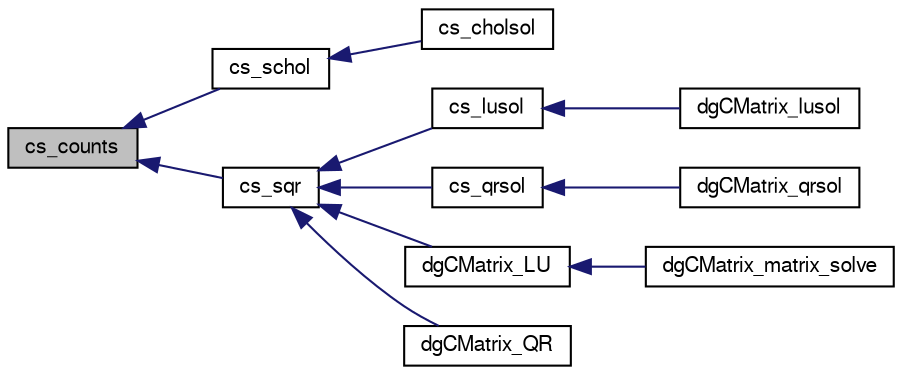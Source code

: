 digraph G
{
  edge [fontname="FreeSans",fontsize=10,labelfontname="FreeSans",labelfontsize=10];
  node [fontname="FreeSans",fontsize=10,shape=record];
  rankdir=LR;
  Node1 [label="cs_counts",height=0.2,width=0.4,color="black", fillcolor="grey75", style="filled" fontcolor="black"];
  Node1 -> Node2 [dir=back,color="midnightblue",fontsize=10,style="solid",fontname="FreeSans"];
  Node2 [label="cs_schol",height=0.2,width=0.4,color="black", fillcolor="white", style="filled",URL="$cs_8h.html#7c5aa6c4fadeba20b904a1c56b4543f5"];
  Node2 -> Node3 [dir=back,color="midnightblue",fontsize=10,style="solid",fontname="FreeSans"];
  Node3 [label="cs_cholsol",height=0.2,width=0.4,color="black", fillcolor="white", style="filled",URL="$cs_8h.html#661c215839fe06dfed360d022188abad"];
  Node1 -> Node4 [dir=back,color="midnightblue",fontsize=10,style="solid",fontname="FreeSans"];
  Node4 [label="cs_sqr",height=0.2,width=0.4,color="black", fillcolor="white", style="filled",URL="$cs_8h.html#31db4da8e996966094f83c7601dc08ff"];
  Node4 -> Node5 [dir=back,color="midnightblue",fontsize=10,style="solid",fontname="FreeSans"];
  Node5 [label="cs_lusol",height=0.2,width=0.4,color="black", fillcolor="white", style="filled",URL="$cs_8h.html#2ecf7b79f04b1f14554e67d3522b0ad4"];
  Node5 -> Node6 [dir=back,color="midnightblue",fontsize=10,style="solid",fontname="FreeSans"];
  Node6 [label="dgCMatrix_lusol",height=0.2,width=0.4,color="black", fillcolor="white", style="filled",URL="$dgCMatrix_8h.html#b39afc804422ac41e7e017dc4637a52a"];
  Node4 -> Node7 [dir=back,color="midnightblue",fontsize=10,style="solid",fontname="FreeSans"];
  Node7 [label="cs_qrsol",height=0.2,width=0.4,color="black", fillcolor="white", style="filled",URL="$cs_8h.html#f1cde25f7d702464291dd2a7e85b4770"];
  Node7 -> Node8 [dir=back,color="midnightblue",fontsize=10,style="solid",fontname="FreeSans"];
  Node8 [label="dgCMatrix_qrsol",height=0.2,width=0.4,color="black", fillcolor="white", style="filled",URL="$dgCMatrix_8h.html#5937063a2f86fc60d92f942eb9425b86"];
  Node4 -> Node9 [dir=back,color="midnightblue",fontsize=10,style="solid",fontname="FreeSans"];
  Node9 [label="dgCMatrix_LU",height=0.2,width=0.4,color="black", fillcolor="white", style="filled",URL="$dgCMatrix_8h.html#fbcd07ccafaa2ee0299b8d1972748a9c"];
  Node9 -> Node10 [dir=back,color="midnightblue",fontsize=10,style="solid",fontname="FreeSans"];
  Node10 [label="dgCMatrix_matrix_solve",height=0.2,width=0.4,color="black", fillcolor="white", style="filled",URL="$dgCMatrix_8h.html#eae674c1f247043d2e34fe45d4239769"];
  Node4 -> Node11 [dir=back,color="midnightblue",fontsize=10,style="solid",fontname="FreeSans"];
  Node11 [label="dgCMatrix_QR",height=0.2,width=0.4,color="black", fillcolor="white", style="filled",URL="$dgCMatrix_8h.html#2d37aad3c93e57b6dbafbf8a337273e8"];
}
